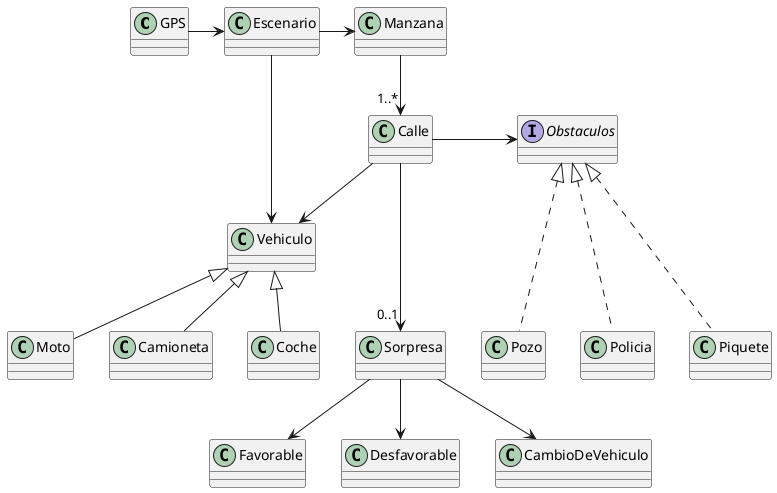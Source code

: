 @startuml

GPS -> Escenario

Calle ---> "0..1" Sorpresa
Calle --> Vehiculo
Calle -> Obstaculos

Escenario -> Vehiculo
Escenario -> Manzana

Manzana --> "1..*" Calle

Sorpresa --> Favorable
Sorpresa --> Desfavorable
Sorpresa --> CambioDeVehiculo

Vehiculo <|-- Moto
Vehiculo <|-- Camioneta
Vehiculo <|-- Coche

interface Obstaculos

Obstaculos <|... Pozo
Obstaculos <|... Policia
Obstaculos <|... Piquete

@enduml